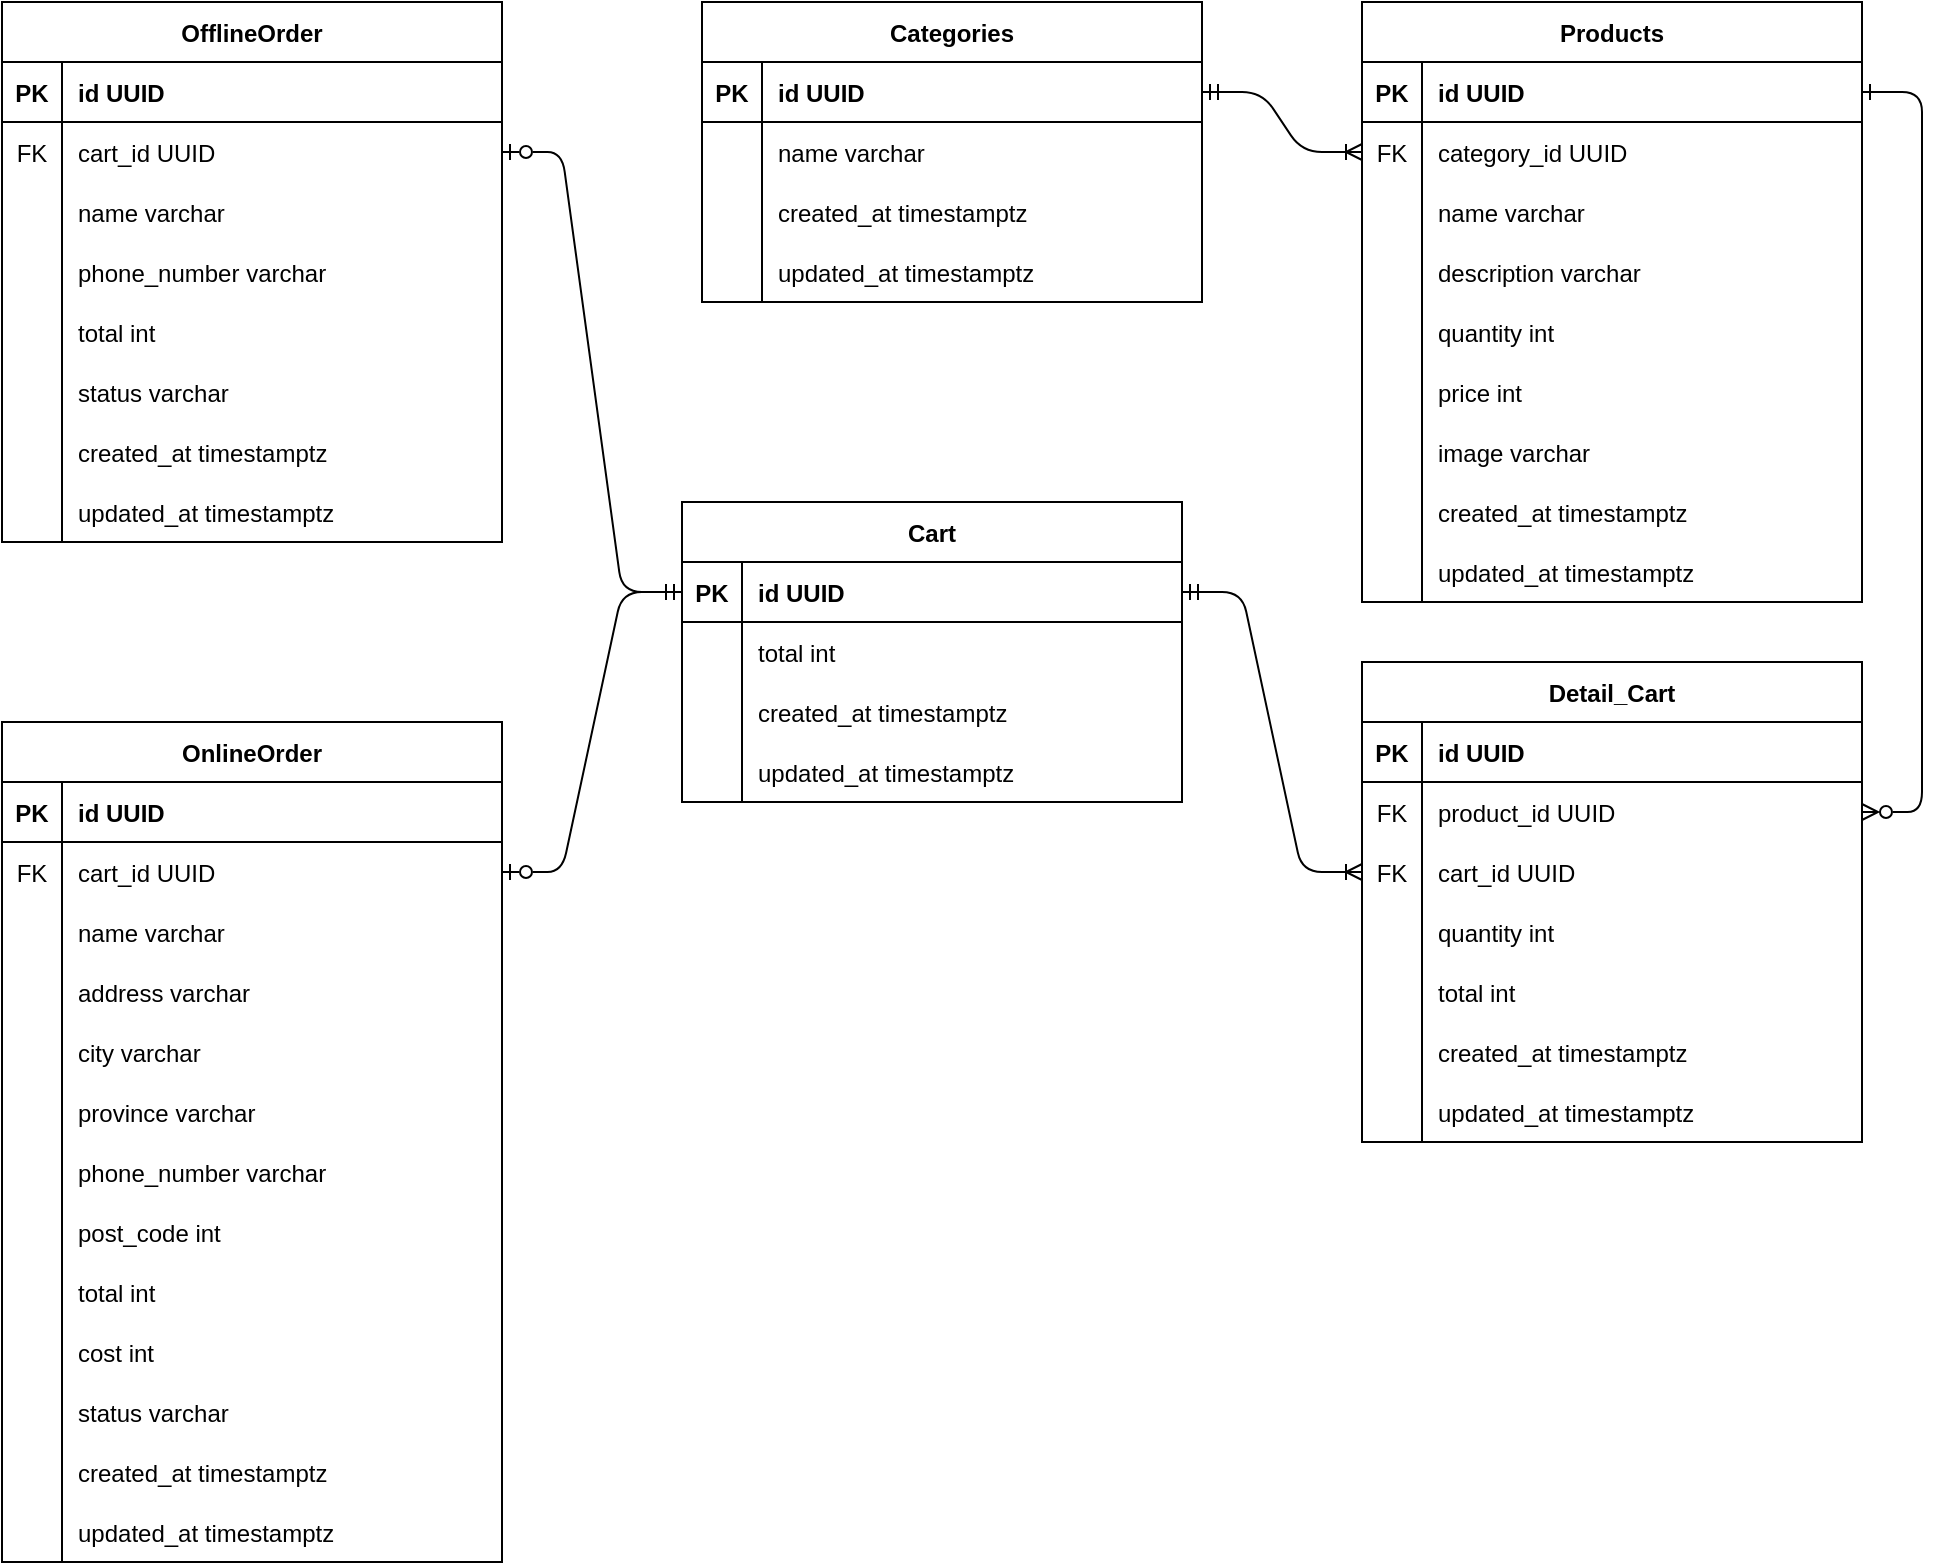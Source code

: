 <mxfile version="22.1.4" type="google">
  <diagram id="R2lEEEUBdFMjLlhIrx00" name="Page-1">
    <mxGraphModel grid="1" page="1" gridSize="10" guides="1" tooltips="1" connect="1" arrows="1" fold="1" pageScale="1" pageWidth="850" pageHeight="1100" math="0" shadow="0" extFonts="Permanent Marker^https://fonts.googleapis.com/css?family=Permanent+Marker">
      <root>
        <mxCell id="0" />
        <mxCell id="1" parent="0" />
        <mxCell id="iRo2mfWGxBNNFH87bPVH-3" value="Products" style="shape=table;startSize=30;container=1;collapsible=1;childLayout=tableLayout;fixedRows=1;rowLines=0;fontStyle=1;align=center;resizeLast=1;" vertex="1" parent="1">
          <mxGeometry x="540" y="30" width="250" height="300" as="geometry" />
        </mxCell>
        <mxCell id="iRo2mfWGxBNNFH87bPVH-4" value="" style="shape=partialRectangle;collapsible=0;dropTarget=0;pointerEvents=0;fillColor=none;points=[[0,0.5],[1,0.5]];portConstraint=eastwest;top=0;left=0;right=0;bottom=1;" vertex="1" parent="iRo2mfWGxBNNFH87bPVH-3">
          <mxGeometry y="30" width="250" height="30" as="geometry" />
        </mxCell>
        <mxCell id="iRo2mfWGxBNNFH87bPVH-5" value="PK" style="shape=partialRectangle;overflow=hidden;connectable=0;fillColor=none;top=0;left=0;bottom=0;right=0;fontStyle=1;" vertex="1" parent="iRo2mfWGxBNNFH87bPVH-4">
          <mxGeometry width="30" height="30" as="geometry">
            <mxRectangle width="30" height="30" as="alternateBounds" />
          </mxGeometry>
        </mxCell>
        <mxCell id="iRo2mfWGxBNNFH87bPVH-6" value="id UUID" style="shape=partialRectangle;overflow=hidden;connectable=0;fillColor=none;top=0;left=0;bottom=0;right=0;align=left;spacingLeft=6;fontStyle=1;" vertex="1" parent="iRo2mfWGxBNNFH87bPVH-4">
          <mxGeometry x="30" width="220" height="30" as="geometry">
            <mxRectangle width="220" height="30" as="alternateBounds" />
          </mxGeometry>
        </mxCell>
        <mxCell id="iRo2mfWGxBNNFH87bPVH-7" value="" style="shape=partialRectangle;collapsible=0;dropTarget=0;pointerEvents=0;fillColor=none;points=[[0,0.5],[1,0.5]];portConstraint=eastwest;top=0;left=0;right=0;bottom=0;" vertex="1" parent="iRo2mfWGxBNNFH87bPVH-3">
          <mxGeometry y="60" width="250" height="30" as="geometry" />
        </mxCell>
        <mxCell id="iRo2mfWGxBNNFH87bPVH-8" value="FK" style="shape=partialRectangle;overflow=hidden;connectable=0;fillColor=none;top=0;left=0;bottom=0;right=0;" vertex="1" parent="iRo2mfWGxBNNFH87bPVH-7">
          <mxGeometry width="30" height="30" as="geometry">
            <mxRectangle width="30" height="30" as="alternateBounds" />
          </mxGeometry>
        </mxCell>
        <mxCell id="iRo2mfWGxBNNFH87bPVH-9" value="category_id UUID" style="shape=partialRectangle;overflow=hidden;connectable=0;fillColor=none;top=0;left=0;bottom=0;right=0;align=left;spacingLeft=6;" vertex="1" parent="iRo2mfWGxBNNFH87bPVH-7">
          <mxGeometry x="30" width="220" height="30" as="geometry">
            <mxRectangle width="220" height="30" as="alternateBounds" />
          </mxGeometry>
        </mxCell>
        <mxCell id="iRo2mfWGxBNNFH87bPVH-33" style="shape=partialRectangle;collapsible=0;dropTarget=0;pointerEvents=0;fillColor=none;points=[[0,0.5],[1,0.5]];portConstraint=eastwest;top=0;left=0;right=0;bottom=0;" vertex="1" parent="iRo2mfWGxBNNFH87bPVH-3">
          <mxGeometry y="90" width="250" height="30" as="geometry" />
        </mxCell>
        <mxCell id="iRo2mfWGxBNNFH87bPVH-34" style="shape=partialRectangle;overflow=hidden;connectable=0;fillColor=none;top=0;left=0;bottom=0;right=0;" vertex="1" parent="iRo2mfWGxBNNFH87bPVH-33">
          <mxGeometry width="30" height="30" as="geometry">
            <mxRectangle width="30" height="30" as="alternateBounds" />
          </mxGeometry>
        </mxCell>
        <mxCell id="iRo2mfWGxBNNFH87bPVH-35" value="name varchar" style="shape=partialRectangle;overflow=hidden;connectable=0;fillColor=none;top=0;left=0;bottom=0;right=0;align=left;spacingLeft=6;" vertex="1" parent="iRo2mfWGxBNNFH87bPVH-33">
          <mxGeometry x="30" width="220" height="30" as="geometry">
            <mxRectangle width="220" height="30" as="alternateBounds" />
          </mxGeometry>
        </mxCell>
        <mxCell id="bsgUxzyAEwsWqiMX9zzb-4" style="shape=partialRectangle;collapsible=0;dropTarget=0;pointerEvents=0;fillColor=none;points=[[0,0.5],[1,0.5]];portConstraint=eastwest;top=0;left=0;right=0;bottom=0;" vertex="1" parent="iRo2mfWGxBNNFH87bPVH-3">
          <mxGeometry y="120" width="250" height="30" as="geometry" />
        </mxCell>
        <mxCell id="bsgUxzyAEwsWqiMX9zzb-5" style="shape=partialRectangle;overflow=hidden;connectable=0;fillColor=none;top=0;left=0;bottom=0;right=0;" vertex="1" parent="bsgUxzyAEwsWqiMX9zzb-4">
          <mxGeometry width="30" height="30" as="geometry">
            <mxRectangle width="30" height="30" as="alternateBounds" />
          </mxGeometry>
        </mxCell>
        <mxCell id="bsgUxzyAEwsWqiMX9zzb-6" value="description varchar" style="shape=partialRectangle;overflow=hidden;connectable=0;fillColor=none;top=0;left=0;bottom=0;right=0;align=left;spacingLeft=6;" vertex="1" parent="bsgUxzyAEwsWqiMX9zzb-4">
          <mxGeometry x="30" width="220" height="30" as="geometry">
            <mxRectangle width="220" height="30" as="alternateBounds" />
          </mxGeometry>
        </mxCell>
        <mxCell id="iRo2mfWGxBNNFH87bPVH-42" style="shape=partialRectangle;collapsible=0;dropTarget=0;pointerEvents=0;fillColor=none;points=[[0,0.5],[1,0.5]];portConstraint=eastwest;top=0;left=0;right=0;bottom=0;" vertex="1" parent="iRo2mfWGxBNNFH87bPVH-3">
          <mxGeometry y="150" width="250" height="30" as="geometry" />
        </mxCell>
        <mxCell id="iRo2mfWGxBNNFH87bPVH-43" style="shape=partialRectangle;overflow=hidden;connectable=0;fillColor=none;top=0;left=0;bottom=0;right=0;" vertex="1" parent="iRo2mfWGxBNNFH87bPVH-42">
          <mxGeometry width="30" height="30" as="geometry">
            <mxRectangle width="30" height="30" as="alternateBounds" />
          </mxGeometry>
        </mxCell>
        <mxCell id="iRo2mfWGxBNNFH87bPVH-44" value="quantity int" style="shape=partialRectangle;overflow=hidden;connectable=0;fillColor=none;top=0;left=0;bottom=0;right=0;align=left;spacingLeft=6;" vertex="1" parent="iRo2mfWGxBNNFH87bPVH-42">
          <mxGeometry x="30" width="220" height="30" as="geometry">
            <mxRectangle width="220" height="30" as="alternateBounds" />
          </mxGeometry>
        </mxCell>
        <mxCell id="bsgUxzyAEwsWqiMX9zzb-1" style="shape=partialRectangle;collapsible=0;dropTarget=0;pointerEvents=0;fillColor=none;points=[[0,0.5],[1,0.5]];portConstraint=eastwest;top=0;left=0;right=0;bottom=0;" vertex="1" parent="iRo2mfWGxBNNFH87bPVH-3">
          <mxGeometry y="180" width="250" height="30" as="geometry" />
        </mxCell>
        <mxCell id="bsgUxzyAEwsWqiMX9zzb-2" style="shape=partialRectangle;overflow=hidden;connectable=0;fillColor=none;top=0;left=0;bottom=0;right=0;" vertex="1" parent="bsgUxzyAEwsWqiMX9zzb-1">
          <mxGeometry width="30" height="30" as="geometry">
            <mxRectangle width="30" height="30" as="alternateBounds" />
          </mxGeometry>
        </mxCell>
        <mxCell id="bsgUxzyAEwsWqiMX9zzb-3" value="price int" style="shape=partialRectangle;overflow=hidden;connectable=0;fillColor=none;top=0;left=0;bottom=0;right=0;align=left;spacingLeft=6;" vertex="1" parent="bsgUxzyAEwsWqiMX9zzb-1">
          <mxGeometry x="30" width="220" height="30" as="geometry">
            <mxRectangle width="220" height="30" as="alternateBounds" />
          </mxGeometry>
        </mxCell>
        <mxCell id="iRo2mfWGxBNNFH87bPVH-39" style="shape=partialRectangle;collapsible=0;dropTarget=0;pointerEvents=0;fillColor=none;points=[[0,0.5],[1,0.5]];portConstraint=eastwest;top=0;left=0;right=0;bottom=0;" vertex="1" parent="iRo2mfWGxBNNFH87bPVH-3">
          <mxGeometry y="210" width="250" height="30" as="geometry" />
        </mxCell>
        <mxCell id="iRo2mfWGxBNNFH87bPVH-40" style="shape=partialRectangle;overflow=hidden;connectable=0;fillColor=none;top=0;left=0;bottom=0;right=0;" vertex="1" parent="iRo2mfWGxBNNFH87bPVH-39">
          <mxGeometry width="30" height="30" as="geometry">
            <mxRectangle width="30" height="30" as="alternateBounds" />
          </mxGeometry>
        </mxCell>
        <mxCell id="iRo2mfWGxBNNFH87bPVH-41" value="image varchar" style="shape=partialRectangle;overflow=hidden;connectable=0;fillColor=none;top=0;left=0;bottom=0;right=0;align=left;spacingLeft=6;" vertex="1" parent="iRo2mfWGxBNNFH87bPVH-39">
          <mxGeometry x="30" width="220" height="30" as="geometry">
            <mxRectangle width="220" height="30" as="alternateBounds" />
          </mxGeometry>
        </mxCell>
        <mxCell id="iRo2mfWGxBNNFH87bPVH-10" value="" style="shape=partialRectangle;collapsible=0;dropTarget=0;pointerEvents=0;fillColor=none;points=[[0,0.5],[1,0.5]];portConstraint=eastwest;top=0;left=0;right=0;bottom=0;" vertex="1" parent="iRo2mfWGxBNNFH87bPVH-3">
          <mxGeometry y="240" width="250" height="30" as="geometry" />
        </mxCell>
        <mxCell id="iRo2mfWGxBNNFH87bPVH-11" value="" style="shape=partialRectangle;overflow=hidden;connectable=0;fillColor=none;top=0;left=0;bottom=0;right=0;" vertex="1" parent="iRo2mfWGxBNNFH87bPVH-10">
          <mxGeometry width="30" height="30" as="geometry">
            <mxRectangle width="30" height="30" as="alternateBounds" />
          </mxGeometry>
        </mxCell>
        <mxCell id="iRo2mfWGxBNNFH87bPVH-12" value="created_at timestamptz" style="shape=partialRectangle;overflow=hidden;connectable=0;fillColor=none;top=0;left=0;bottom=0;right=0;align=left;spacingLeft=6;" vertex="1" parent="iRo2mfWGxBNNFH87bPVH-10">
          <mxGeometry x="30" width="220" height="30" as="geometry">
            <mxRectangle width="220" height="30" as="alternateBounds" />
          </mxGeometry>
        </mxCell>
        <mxCell id="bsgUxzyAEwsWqiMX9zzb-7" style="shape=partialRectangle;collapsible=0;dropTarget=0;pointerEvents=0;fillColor=none;points=[[0,0.5],[1,0.5]];portConstraint=eastwest;top=0;left=0;right=0;bottom=0;" vertex="1" parent="iRo2mfWGxBNNFH87bPVH-3">
          <mxGeometry y="270" width="250" height="30" as="geometry" />
        </mxCell>
        <mxCell id="bsgUxzyAEwsWqiMX9zzb-8" style="shape=partialRectangle;overflow=hidden;connectable=0;fillColor=none;top=0;left=0;bottom=0;right=0;" vertex="1" parent="bsgUxzyAEwsWqiMX9zzb-7">
          <mxGeometry width="30" height="30" as="geometry">
            <mxRectangle width="30" height="30" as="alternateBounds" />
          </mxGeometry>
        </mxCell>
        <mxCell id="bsgUxzyAEwsWqiMX9zzb-9" value="updated_at timestamptz" style="shape=partialRectangle;overflow=hidden;connectable=0;fillColor=none;top=0;left=0;bottom=0;right=0;align=left;spacingLeft=6;" vertex="1" parent="bsgUxzyAEwsWqiMX9zzb-7">
          <mxGeometry x="30" width="220" height="30" as="geometry">
            <mxRectangle width="220" height="30" as="alternateBounds" />
          </mxGeometry>
        </mxCell>
        <mxCell id="iRo2mfWGxBNNFH87bPVH-23" value="Categories" style="shape=table;startSize=30;container=1;collapsible=1;childLayout=tableLayout;fixedRows=1;rowLines=0;fontStyle=1;align=center;resizeLast=1;" vertex="1" parent="1">
          <mxGeometry x="210" y="30" width="250" height="150" as="geometry" />
        </mxCell>
        <mxCell id="iRo2mfWGxBNNFH87bPVH-24" value="" style="shape=partialRectangle;collapsible=0;dropTarget=0;pointerEvents=0;fillColor=none;points=[[0,0.5],[1,0.5]];portConstraint=eastwest;top=0;left=0;right=0;bottom=1;" vertex="1" parent="iRo2mfWGxBNNFH87bPVH-23">
          <mxGeometry y="30" width="250" height="30" as="geometry" />
        </mxCell>
        <mxCell id="iRo2mfWGxBNNFH87bPVH-25" value="PK" style="shape=partialRectangle;overflow=hidden;connectable=0;fillColor=none;top=0;left=0;bottom=0;right=0;fontStyle=1;" vertex="1" parent="iRo2mfWGxBNNFH87bPVH-24">
          <mxGeometry width="30" height="30" as="geometry">
            <mxRectangle width="30" height="30" as="alternateBounds" />
          </mxGeometry>
        </mxCell>
        <mxCell id="iRo2mfWGxBNNFH87bPVH-26" value="id UUID" style="shape=partialRectangle;overflow=hidden;connectable=0;fillColor=none;top=0;left=0;bottom=0;right=0;align=left;spacingLeft=6;fontStyle=1;" vertex="1" parent="iRo2mfWGxBNNFH87bPVH-24">
          <mxGeometry x="30" width="220" height="30" as="geometry">
            <mxRectangle width="220" height="30" as="alternateBounds" />
          </mxGeometry>
        </mxCell>
        <mxCell id="iRo2mfWGxBNNFH87bPVH-27" value="" style="shape=partialRectangle;collapsible=0;dropTarget=0;pointerEvents=0;fillColor=none;points=[[0,0.5],[1,0.5]];portConstraint=eastwest;top=0;left=0;right=0;bottom=0;" vertex="1" parent="iRo2mfWGxBNNFH87bPVH-23">
          <mxGeometry y="60" width="250" height="30" as="geometry" />
        </mxCell>
        <mxCell id="iRo2mfWGxBNNFH87bPVH-28" value="" style="shape=partialRectangle;overflow=hidden;connectable=0;fillColor=none;top=0;left=0;bottom=0;right=0;" vertex="1" parent="iRo2mfWGxBNNFH87bPVH-27">
          <mxGeometry width="30" height="30" as="geometry">
            <mxRectangle width="30" height="30" as="alternateBounds" />
          </mxGeometry>
        </mxCell>
        <mxCell id="iRo2mfWGxBNNFH87bPVH-29" value="name varchar" style="shape=partialRectangle;overflow=hidden;connectable=0;fillColor=none;top=0;left=0;bottom=0;right=0;align=left;spacingLeft=6;" vertex="1" parent="iRo2mfWGxBNNFH87bPVH-27">
          <mxGeometry x="30" width="220" height="30" as="geometry">
            <mxRectangle width="220" height="30" as="alternateBounds" />
          </mxGeometry>
        </mxCell>
        <mxCell id="bsgUxzyAEwsWqiMX9zzb-14" style="shape=partialRectangle;collapsible=0;dropTarget=0;pointerEvents=0;fillColor=none;points=[[0,0.5],[1,0.5]];portConstraint=eastwest;top=0;left=0;right=0;bottom=0;" vertex="1" parent="iRo2mfWGxBNNFH87bPVH-23">
          <mxGeometry y="90" width="250" height="30" as="geometry" />
        </mxCell>
        <mxCell id="bsgUxzyAEwsWqiMX9zzb-15" style="shape=partialRectangle;overflow=hidden;connectable=0;fillColor=none;top=0;left=0;bottom=0;right=0;" vertex="1" parent="bsgUxzyAEwsWqiMX9zzb-14">
          <mxGeometry width="30" height="30" as="geometry">
            <mxRectangle width="30" height="30" as="alternateBounds" />
          </mxGeometry>
        </mxCell>
        <mxCell id="bsgUxzyAEwsWqiMX9zzb-16" style="shape=partialRectangle;overflow=hidden;connectable=0;fillColor=none;top=0;left=0;bottom=0;right=0;align=left;spacingLeft=6;" vertex="1" parent="bsgUxzyAEwsWqiMX9zzb-14">
          <mxGeometry x="30" width="220" height="30" as="geometry">
            <mxRectangle width="220" height="30" as="alternateBounds" />
          </mxGeometry>
        </mxCell>
        <mxCell id="bsgUxzyAEwsWqiMX9zzb-11" style="shape=partialRectangle;collapsible=0;dropTarget=0;pointerEvents=0;fillColor=none;points=[[0,0.5],[1,0.5]];portConstraint=eastwest;top=0;left=0;right=0;bottom=0;" vertex="1" parent="iRo2mfWGxBNNFH87bPVH-23">
          <mxGeometry y="120" width="250" height="30" as="geometry" />
        </mxCell>
        <mxCell id="bsgUxzyAEwsWqiMX9zzb-12" style="shape=partialRectangle;overflow=hidden;connectable=0;fillColor=none;top=0;left=0;bottom=0;right=0;" vertex="1" parent="bsgUxzyAEwsWqiMX9zzb-11">
          <mxGeometry width="30" height="30" as="geometry">
            <mxRectangle width="30" height="30" as="alternateBounds" />
          </mxGeometry>
        </mxCell>
        <mxCell id="bsgUxzyAEwsWqiMX9zzb-13" value="updated_at timestamptz" style="shape=partialRectangle;overflow=hidden;connectable=0;fillColor=none;top=0;left=0;bottom=0;right=0;align=left;spacingLeft=6;" vertex="1" parent="bsgUxzyAEwsWqiMX9zzb-11">
          <mxGeometry x="30" width="220" height="30" as="geometry">
            <mxRectangle width="220" height="30" as="alternateBounds" />
          </mxGeometry>
        </mxCell>
        <mxCell id="bsgUxzyAEwsWqiMX9zzb-10" value="" style="edgeStyle=entityRelationEdgeStyle;endArrow=ERoneToMany;startArrow=ERmandOne;endFill=0;startFill=0;exitX=1;exitY=0.5;exitDx=0;exitDy=0;entryX=0;entryY=0.5;entryDx=0;entryDy=0;" edge="1" parent="1" source="iRo2mfWGxBNNFH87bPVH-24" target="iRo2mfWGxBNNFH87bPVH-7">
          <mxGeometry width="100" height="100" relative="1" as="geometry">
            <mxPoint x="460" y="-20" as="sourcePoint" />
            <mxPoint x="540" y="10" as="targetPoint" />
          </mxGeometry>
        </mxCell>
        <mxCell id="bsgUxzyAEwsWqiMX9zzb-17" value="created_at timestamptz" style="shape=partialRectangle;overflow=hidden;connectable=0;fillColor=none;top=0;left=0;bottom=0;right=0;align=left;spacingLeft=6;" vertex="1" parent="1">
          <mxGeometry x="240" y="120" width="220" height="30" as="geometry">
            <mxRectangle width="220" height="30" as="alternateBounds" />
          </mxGeometry>
        </mxCell>
        <mxCell id="bsgUxzyAEwsWqiMX9zzb-18" value="Cart" style="shape=table;startSize=30;container=1;collapsible=1;childLayout=tableLayout;fixedRows=1;rowLines=0;fontStyle=1;align=center;resizeLast=1;" vertex="1" parent="1">
          <mxGeometry x="200" y="280" width="250" height="150" as="geometry" />
        </mxCell>
        <mxCell id="bsgUxzyAEwsWqiMX9zzb-19" value="" style="shape=partialRectangle;collapsible=0;dropTarget=0;pointerEvents=0;fillColor=none;points=[[0,0.5],[1,0.5]];portConstraint=eastwest;top=0;left=0;right=0;bottom=1;" vertex="1" parent="bsgUxzyAEwsWqiMX9zzb-18">
          <mxGeometry y="30" width="250" height="30" as="geometry" />
        </mxCell>
        <mxCell id="bsgUxzyAEwsWqiMX9zzb-20" value="PK" style="shape=partialRectangle;overflow=hidden;connectable=0;fillColor=none;top=0;left=0;bottom=0;right=0;fontStyle=1;" vertex="1" parent="bsgUxzyAEwsWqiMX9zzb-19">
          <mxGeometry width="30" height="30" as="geometry">
            <mxRectangle width="30" height="30" as="alternateBounds" />
          </mxGeometry>
        </mxCell>
        <mxCell id="bsgUxzyAEwsWqiMX9zzb-21" value="id UUID" style="shape=partialRectangle;overflow=hidden;connectable=0;fillColor=none;top=0;left=0;bottom=0;right=0;align=left;spacingLeft=6;fontStyle=1;" vertex="1" parent="bsgUxzyAEwsWqiMX9zzb-19">
          <mxGeometry x="30" width="220" height="30" as="geometry">
            <mxRectangle width="220" height="30" as="alternateBounds" />
          </mxGeometry>
        </mxCell>
        <mxCell id="bsgUxzyAEwsWqiMX9zzb-22" value="" style="shape=partialRectangle;collapsible=0;dropTarget=0;pointerEvents=0;fillColor=none;points=[[0,0.5],[1,0.5]];portConstraint=eastwest;top=0;left=0;right=0;bottom=0;" vertex="1" parent="bsgUxzyAEwsWqiMX9zzb-18">
          <mxGeometry y="60" width="250" height="30" as="geometry" />
        </mxCell>
        <mxCell id="bsgUxzyAEwsWqiMX9zzb-23" value="" style="shape=partialRectangle;overflow=hidden;connectable=0;fillColor=none;top=0;left=0;bottom=0;right=0;" vertex="1" parent="bsgUxzyAEwsWqiMX9zzb-22">
          <mxGeometry width="30" height="30" as="geometry">
            <mxRectangle width="30" height="30" as="alternateBounds" />
          </mxGeometry>
        </mxCell>
        <mxCell id="bsgUxzyAEwsWqiMX9zzb-24" value="total int" style="shape=partialRectangle;overflow=hidden;connectable=0;fillColor=none;top=0;left=0;bottom=0;right=0;align=left;spacingLeft=6;" vertex="1" parent="bsgUxzyAEwsWqiMX9zzb-22">
          <mxGeometry x="30" width="220" height="30" as="geometry">
            <mxRectangle width="220" height="30" as="alternateBounds" />
          </mxGeometry>
        </mxCell>
        <mxCell id="bsgUxzyAEwsWqiMX9zzb-25" style="shape=partialRectangle;collapsible=0;dropTarget=0;pointerEvents=0;fillColor=none;points=[[0,0.5],[1,0.5]];portConstraint=eastwest;top=0;left=0;right=0;bottom=0;" vertex="1" parent="bsgUxzyAEwsWqiMX9zzb-18">
          <mxGeometry y="90" width="250" height="30" as="geometry" />
        </mxCell>
        <mxCell id="bsgUxzyAEwsWqiMX9zzb-26" style="shape=partialRectangle;overflow=hidden;connectable=0;fillColor=none;top=0;left=0;bottom=0;right=0;" vertex="1" parent="bsgUxzyAEwsWqiMX9zzb-25">
          <mxGeometry width="30" height="30" as="geometry">
            <mxRectangle width="30" height="30" as="alternateBounds" />
          </mxGeometry>
        </mxCell>
        <mxCell id="bsgUxzyAEwsWqiMX9zzb-27" value="created_at timestamptz" style="shape=partialRectangle;overflow=hidden;connectable=0;fillColor=none;top=0;left=0;bottom=0;right=0;align=left;spacingLeft=6;" vertex="1" parent="bsgUxzyAEwsWqiMX9zzb-25">
          <mxGeometry x="30" width="220" height="30" as="geometry">
            <mxRectangle width="220" height="30" as="alternateBounds" />
          </mxGeometry>
        </mxCell>
        <mxCell id="bsgUxzyAEwsWqiMX9zzb-28" style="shape=partialRectangle;collapsible=0;dropTarget=0;pointerEvents=0;fillColor=none;points=[[0,0.5],[1,0.5]];portConstraint=eastwest;top=0;left=0;right=0;bottom=0;" vertex="1" parent="bsgUxzyAEwsWqiMX9zzb-18">
          <mxGeometry y="120" width="250" height="30" as="geometry" />
        </mxCell>
        <mxCell id="bsgUxzyAEwsWqiMX9zzb-29" style="shape=partialRectangle;overflow=hidden;connectable=0;fillColor=none;top=0;left=0;bottom=0;right=0;" vertex="1" parent="bsgUxzyAEwsWqiMX9zzb-28">
          <mxGeometry width="30" height="30" as="geometry">
            <mxRectangle width="30" height="30" as="alternateBounds" />
          </mxGeometry>
        </mxCell>
        <mxCell id="bsgUxzyAEwsWqiMX9zzb-30" value="updated_at timestamptz" style="shape=partialRectangle;overflow=hidden;connectable=0;fillColor=none;top=0;left=0;bottom=0;right=0;align=left;spacingLeft=6;" vertex="1" parent="bsgUxzyAEwsWqiMX9zzb-28">
          <mxGeometry x="30" width="220" height="30" as="geometry">
            <mxRectangle width="220" height="30" as="alternateBounds" />
          </mxGeometry>
        </mxCell>
        <mxCell id="bsgUxzyAEwsWqiMX9zzb-35" value="Detail_Cart" style="shape=table;startSize=30;container=1;collapsible=1;childLayout=tableLayout;fixedRows=1;rowLines=0;fontStyle=1;align=center;resizeLast=1;" vertex="1" parent="1">
          <mxGeometry x="540" y="360" width="250" height="240" as="geometry" />
        </mxCell>
        <mxCell id="bsgUxzyAEwsWqiMX9zzb-36" value="" style="shape=partialRectangle;collapsible=0;dropTarget=0;pointerEvents=0;fillColor=none;points=[[0,0.5],[1,0.5]];portConstraint=eastwest;top=0;left=0;right=0;bottom=1;" vertex="1" parent="bsgUxzyAEwsWqiMX9zzb-35">
          <mxGeometry y="30" width="250" height="30" as="geometry" />
        </mxCell>
        <mxCell id="bsgUxzyAEwsWqiMX9zzb-37" value="PK" style="shape=partialRectangle;overflow=hidden;connectable=0;fillColor=none;top=0;left=0;bottom=0;right=0;fontStyle=1;" vertex="1" parent="bsgUxzyAEwsWqiMX9zzb-36">
          <mxGeometry width="30" height="30" as="geometry">
            <mxRectangle width="30" height="30" as="alternateBounds" />
          </mxGeometry>
        </mxCell>
        <mxCell id="bsgUxzyAEwsWqiMX9zzb-38" value="id UUID" style="shape=partialRectangle;overflow=hidden;connectable=0;fillColor=none;top=0;left=0;bottom=0;right=0;align=left;spacingLeft=6;fontStyle=1;" vertex="1" parent="bsgUxzyAEwsWqiMX9zzb-36">
          <mxGeometry x="30" width="220" height="30" as="geometry">
            <mxRectangle width="220" height="30" as="alternateBounds" />
          </mxGeometry>
        </mxCell>
        <mxCell id="bsgUxzyAEwsWqiMX9zzb-39" style="shape=partialRectangle;collapsible=0;dropTarget=0;pointerEvents=0;fillColor=none;points=[[0,0.5],[1,0.5]];portConstraint=eastwest;top=0;left=0;right=0;bottom=0;" vertex="1" parent="bsgUxzyAEwsWqiMX9zzb-35">
          <mxGeometry y="60" width="250" height="30" as="geometry" />
        </mxCell>
        <mxCell id="bsgUxzyAEwsWqiMX9zzb-40" value="FK" style="shape=partialRectangle;overflow=hidden;connectable=0;fillColor=none;top=0;left=0;bottom=0;right=0;" vertex="1" parent="bsgUxzyAEwsWqiMX9zzb-39">
          <mxGeometry width="30" height="30" as="geometry">
            <mxRectangle width="30" height="30" as="alternateBounds" />
          </mxGeometry>
        </mxCell>
        <mxCell id="bsgUxzyAEwsWqiMX9zzb-41" value="product_id UUID" style="shape=partialRectangle;overflow=hidden;connectable=0;fillColor=none;top=0;left=0;bottom=0;right=0;align=left;spacingLeft=6;" vertex="1" parent="bsgUxzyAEwsWqiMX9zzb-39">
          <mxGeometry x="30" width="220" height="30" as="geometry">
            <mxRectangle width="220" height="30" as="alternateBounds" />
          </mxGeometry>
        </mxCell>
        <mxCell id="bsgUxzyAEwsWqiMX9zzb-54" style="shape=partialRectangle;collapsible=0;dropTarget=0;pointerEvents=0;fillColor=none;points=[[0,0.5],[1,0.5]];portConstraint=eastwest;top=0;left=0;right=0;bottom=0;" vertex="1" parent="bsgUxzyAEwsWqiMX9zzb-35">
          <mxGeometry y="90" width="250" height="30" as="geometry" />
        </mxCell>
        <mxCell id="bsgUxzyAEwsWqiMX9zzb-55" value="FK" style="shape=partialRectangle;overflow=hidden;connectable=0;fillColor=none;top=0;left=0;bottom=0;right=0;" vertex="1" parent="bsgUxzyAEwsWqiMX9zzb-54">
          <mxGeometry width="30" height="30" as="geometry">
            <mxRectangle width="30" height="30" as="alternateBounds" />
          </mxGeometry>
        </mxCell>
        <mxCell id="bsgUxzyAEwsWqiMX9zzb-56" value="cart_id UUID" style="shape=partialRectangle;overflow=hidden;connectable=0;fillColor=none;top=0;left=0;bottom=0;right=0;align=left;spacingLeft=6;" vertex="1" parent="bsgUxzyAEwsWqiMX9zzb-54">
          <mxGeometry x="30" width="220" height="30" as="geometry">
            <mxRectangle width="220" height="30" as="alternateBounds" />
          </mxGeometry>
        </mxCell>
        <mxCell id="bsgUxzyAEwsWqiMX9zzb-42" value="" style="shape=partialRectangle;collapsible=0;dropTarget=0;pointerEvents=0;fillColor=none;points=[[0,0.5],[1,0.5]];portConstraint=eastwest;top=0;left=0;right=0;bottom=0;" vertex="1" parent="bsgUxzyAEwsWqiMX9zzb-35">
          <mxGeometry y="120" width="250" height="30" as="geometry" />
        </mxCell>
        <mxCell id="bsgUxzyAEwsWqiMX9zzb-43" value="" style="shape=partialRectangle;overflow=hidden;connectable=0;fillColor=none;top=0;left=0;bottom=0;right=0;" vertex="1" parent="bsgUxzyAEwsWqiMX9zzb-42">
          <mxGeometry width="30" height="30" as="geometry">
            <mxRectangle width="30" height="30" as="alternateBounds" />
          </mxGeometry>
        </mxCell>
        <mxCell id="bsgUxzyAEwsWqiMX9zzb-44" value="quantity int" style="shape=partialRectangle;overflow=hidden;connectable=0;fillColor=none;top=0;left=0;bottom=0;right=0;align=left;spacingLeft=6;" vertex="1" parent="bsgUxzyAEwsWqiMX9zzb-42">
          <mxGeometry x="30" width="220" height="30" as="geometry">
            <mxRectangle width="220" height="30" as="alternateBounds" />
          </mxGeometry>
        </mxCell>
        <mxCell id="bsgUxzyAEwsWqiMX9zzb-51" style="shape=partialRectangle;collapsible=0;dropTarget=0;pointerEvents=0;fillColor=none;points=[[0,0.5],[1,0.5]];portConstraint=eastwest;top=0;left=0;right=0;bottom=0;" vertex="1" parent="bsgUxzyAEwsWqiMX9zzb-35">
          <mxGeometry y="150" width="250" height="30" as="geometry" />
        </mxCell>
        <mxCell id="bsgUxzyAEwsWqiMX9zzb-52" style="shape=partialRectangle;overflow=hidden;connectable=0;fillColor=none;top=0;left=0;bottom=0;right=0;" vertex="1" parent="bsgUxzyAEwsWqiMX9zzb-51">
          <mxGeometry width="30" height="30" as="geometry">
            <mxRectangle width="30" height="30" as="alternateBounds" />
          </mxGeometry>
        </mxCell>
        <mxCell id="bsgUxzyAEwsWqiMX9zzb-53" value="total int" style="shape=partialRectangle;overflow=hidden;connectable=0;fillColor=none;top=0;left=0;bottom=0;right=0;align=left;spacingLeft=6;" vertex="1" parent="bsgUxzyAEwsWqiMX9zzb-51">
          <mxGeometry x="30" width="220" height="30" as="geometry">
            <mxRectangle width="220" height="30" as="alternateBounds" />
          </mxGeometry>
        </mxCell>
        <mxCell id="bsgUxzyAEwsWqiMX9zzb-45" style="shape=partialRectangle;collapsible=0;dropTarget=0;pointerEvents=0;fillColor=none;points=[[0,0.5],[1,0.5]];portConstraint=eastwest;top=0;left=0;right=0;bottom=0;" vertex="1" parent="bsgUxzyAEwsWqiMX9zzb-35">
          <mxGeometry y="180" width="250" height="30" as="geometry" />
        </mxCell>
        <mxCell id="bsgUxzyAEwsWqiMX9zzb-46" style="shape=partialRectangle;overflow=hidden;connectable=0;fillColor=none;top=0;left=0;bottom=0;right=0;" vertex="1" parent="bsgUxzyAEwsWqiMX9zzb-45">
          <mxGeometry width="30" height="30" as="geometry">
            <mxRectangle width="30" height="30" as="alternateBounds" />
          </mxGeometry>
        </mxCell>
        <mxCell id="bsgUxzyAEwsWqiMX9zzb-47" value="created_at timestamptz" style="shape=partialRectangle;overflow=hidden;connectable=0;fillColor=none;top=0;left=0;bottom=0;right=0;align=left;spacingLeft=6;" vertex="1" parent="bsgUxzyAEwsWqiMX9zzb-45">
          <mxGeometry x="30" width="220" height="30" as="geometry">
            <mxRectangle width="220" height="30" as="alternateBounds" />
          </mxGeometry>
        </mxCell>
        <mxCell id="bsgUxzyAEwsWqiMX9zzb-48" style="shape=partialRectangle;collapsible=0;dropTarget=0;pointerEvents=0;fillColor=none;points=[[0,0.5],[1,0.5]];portConstraint=eastwest;top=0;left=0;right=0;bottom=0;" vertex="1" parent="bsgUxzyAEwsWqiMX9zzb-35">
          <mxGeometry y="210" width="250" height="30" as="geometry" />
        </mxCell>
        <mxCell id="bsgUxzyAEwsWqiMX9zzb-49" style="shape=partialRectangle;overflow=hidden;connectable=0;fillColor=none;top=0;left=0;bottom=0;right=0;" vertex="1" parent="bsgUxzyAEwsWqiMX9zzb-48">
          <mxGeometry width="30" height="30" as="geometry">
            <mxRectangle width="30" height="30" as="alternateBounds" />
          </mxGeometry>
        </mxCell>
        <mxCell id="bsgUxzyAEwsWqiMX9zzb-50" value="updated_at timestamptz" style="shape=partialRectangle;overflow=hidden;connectable=0;fillColor=none;top=0;left=0;bottom=0;right=0;align=left;spacingLeft=6;" vertex="1" parent="bsgUxzyAEwsWqiMX9zzb-48">
          <mxGeometry x="30" width="220" height="30" as="geometry">
            <mxRectangle width="220" height="30" as="alternateBounds" />
          </mxGeometry>
        </mxCell>
        <mxCell id="bsgUxzyAEwsWqiMX9zzb-57" value="" style="edgeStyle=entityRelationEdgeStyle;endArrow=ERzeroToMany;startArrow=ERone;endFill=0;startFill=0;exitX=1;exitY=0.5;exitDx=0;exitDy=0;entryX=1;entryY=0.5;entryDx=0;entryDy=0;" edge="1" parent="1" source="iRo2mfWGxBNNFH87bPVH-4" target="bsgUxzyAEwsWqiMX9zzb-39">
          <mxGeometry width="100" height="100" relative="1" as="geometry">
            <mxPoint x="840" y="140" as="sourcePoint" />
            <mxPoint x="920" y="170" as="targetPoint" />
          </mxGeometry>
        </mxCell>
        <mxCell id="bsgUxzyAEwsWqiMX9zzb-59" value="" style="edgeStyle=entityRelationEdgeStyle;endArrow=ERoneToMany;startArrow=ERmandOne;endFill=0;startFill=0;exitX=1;exitY=0.5;exitDx=0;exitDy=0;entryX=0;entryY=0.5;entryDx=0;entryDy=0;" edge="1" parent="1" source="bsgUxzyAEwsWqiMX9zzb-19" target="bsgUxzyAEwsWqiMX9zzb-54">
          <mxGeometry width="100" height="100" relative="1" as="geometry">
            <mxPoint x="490" y="300" as="sourcePoint" />
            <mxPoint x="490" y="660" as="targetPoint" />
          </mxGeometry>
        </mxCell>
        <mxCell id="bsgUxzyAEwsWqiMX9zzb-97" value="OfflineOrder" style="shape=table;startSize=30;container=1;collapsible=1;childLayout=tableLayout;fixedRows=1;rowLines=0;fontStyle=1;align=center;resizeLast=1;" vertex="1" parent="1">
          <mxGeometry x="-140" y="30" width="250" height="270" as="geometry" />
        </mxCell>
        <mxCell id="bsgUxzyAEwsWqiMX9zzb-98" value="" style="shape=partialRectangle;collapsible=0;dropTarget=0;pointerEvents=0;fillColor=none;points=[[0,0.5],[1,0.5]];portConstraint=eastwest;top=0;left=0;right=0;bottom=1;" vertex="1" parent="bsgUxzyAEwsWqiMX9zzb-97">
          <mxGeometry y="30" width="250" height="30" as="geometry" />
        </mxCell>
        <mxCell id="bsgUxzyAEwsWqiMX9zzb-99" value="PK" style="shape=partialRectangle;overflow=hidden;connectable=0;fillColor=none;top=0;left=0;bottom=0;right=0;fontStyle=1;" vertex="1" parent="bsgUxzyAEwsWqiMX9zzb-98">
          <mxGeometry width="30" height="30" as="geometry">
            <mxRectangle width="30" height="30" as="alternateBounds" />
          </mxGeometry>
        </mxCell>
        <mxCell id="bsgUxzyAEwsWqiMX9zzb-100" value="id UUID" style="shape=partialRectangle;overflow=hidden;connectable=0;fillColor=none;top=0;left=0;bottom=0;right=0;align=left;spacingLeft=6;fontStyle=1;" vertex="1" parent="bsgUxzyAEwsWqiMX9zzb-98">
          <mxGeometry x="30" width="220" height="30" as="geometry">
            <mxRectangle width="220" height="30" as="alternateBounds" />
          </mxGeometry>
        </mxCell>
        <mxCell id="bsgUxzyAEwsWqiMX9zzb-113" style="shape=partialRectangle;collapsible=0;dropTarget=0;pointerEvents=0;fillColor=none;points=[[0,0.5],[1,0.5]];portConstraint=eastwest;top=0;left=0;right=0;bottom=0;" vertex="1" parent="bsgUxzyAEwsWqiMX9zzb-97">
          <mxGeometry y="60" width="250" height="30" as="geometry" />
        </mxCell>
        <mxCell id="bsgUxzyAEwsWqiMX9zzb-114" value="FK" style="shape=partialRectangle;overflow=hidden;connectable=0;fillColor=none;top=0;left=0;bottom=0;right=0;" vertex="1" parent="bsgUxzyAEwsWqiMX9zzb-113">
          <mxGeometry width="30" height="30" as="geometry">
            <mxRectangle width="30" height="30" as="alternateBounds" />
          </mxGeometry>
        </mxCell>
        <mxCell id="bsgUxzyAEwsWqiMX9zzb-115" value="cart_id UUID" style="shape=partialRectangle;overflow=hidden;connectable=0;fillColor=none;top=0;left=0;bottom=0;right=0;align=left;spacingLeft=6;" vertex="1" parent="bsgUxzyAEwsWqiMX9zzb-113">
          <mxGeometry x="30" width="220" height="30" as="geometry">
            <mxRectangle width="220" height="30" as="alternateBounds" />
          </mxGeometry>
        </mxCell>
        <mxCell id="bsgUxzyAEwsWqiMX9zzb-116" style="shape=partialRectangle;collapsible=0;dropTarget=0;pointerEvents=0;fillColor=none;points=[[0,0.5],[1,0.5]];portConstraint=eastwest;top=0;left=0;right=0;bottom=0;" vertex="1" parent="bsgUxzyAEwsWqiMX9zzb-97">
          <mxGeometry y="90" width="250" height="30" as="geometry" />
        </mxCell>
        <mxCell id="bsgUxzyAEwsWqiMX9zzb-117" style="shape=partialRectangle;overflow=hidden;connectable=0;fillColor=none;top=0;left=0;bottom=0;right=0;" vertex="1" parent="bsgUxzyAEwsWqiMX9zzb-116">
          <mxGeometry width="30" height="30" as="geometry">
            <mxRectangle width="30" height="30" as="alternateBounds" />
          </mxGeometry>
        </mxCell>
        <mxCell id="bsgUxzyAEwsWqiMX9zzb-118" value="name varchar" style="shape=partialRectangle;overflow=hidden;connectable=0;fillColor=none;top=0;left=0;bottom=0;right=0;align=left;spacingLeft=6;" vertex="1" parent="bsgUxzyAEwsWqiMX9zzb-116">
          <mxGeometry x="30" width="220" height="30" as="geometry">
            <mxRectangle width="220" height="30" as="alternateBounds" />
          </mxGeometry>
        </mxCell>
        <mxCell id="bsgUxzyAEwsWqiMX9zzb-119" style="shape=partialRectangle;collapsible=0;dropTarget=0;pointerEvents=0;fillColor=none;points=[[0,0.5],[1,0.5]];portConstraint=eastwest;top=0;left=0;right=0;bottom=0;" vertex="1" parent="bsgUxzyAEwsWqiMX9zzb-97">
          <mxGeometry y="120" width="250" height="30" as="geometry" />
        </mxCell>
        <mxCell id="bsgUxzyAEwsWqiMX9zzb-120" style="shape=partialRectangle;overflow=hidden;connectable=0;fillColor=none;top=0;left=0;bottom=0;right=0;" vertex="1" parent="bsgUxzyAEwsWqiMX9zzb-119">
          <mxGeometry width="30" height="30" as="geometry">
            <mxRectangle width="30" height="30" as="alternateBounds" />
          </mxGeometry>
        </mxCell>
        <mxCell id="bsgUxzyAEwsWqiMX9zzb-121" value="phone_number varchar" style="shape=partialRectangle;overflow=hidden;connectable=0;fillColor=none;top=0;left=0;bottom=0;right=0;align=left;spacingLeft=6;" vertex="1" parent="bsgUxzyAEwsWqiMX9zzb-119">
          <mxGeometry x="30" width="220" height="30" as="geometry">
            <mxRectangle width="220" height="30" as="alternateBounds" />
          </mxGeometry>
        </mxCell>
        <mxCell id="bsgUxzyAEwsWqiMX9zzb-101" value="" style="shape=partialRectangle;collapsible=0;dropTarget=0;pointerEvents=0;fillColor=none;points=[[0,0.5],[1,0.5]];portConstraint=eastwest;top=0;left=0;right=0;bottom=0;" vertex="1" parent="bsgUxzyAEwsWqiMX9zzb-97">
          <mxGeometry y="150" width="250" height="30" as="geometry" />
        </mxCell>
        <mxCell id="bsgUxzyAEwsWqiMX9zzb-102" value="" style="shape=partialRectangle;overflow=hidden;connectable=0;fillColor=none;top=0;left=0;bottom=0;right=0;" vertex="1" parent="bsgUxzyAEwsWqiMX9zzb-101">
          <mxGeometry width="30" height="30" as="geometry">
            <mxRectangle width="30" height="30" as="alternateBounds" />
          </mxGeometry>
        </mxCell>
        <mxCell id="bsgUxzyAEwsWqiMX9zzb-103" value="total int" style="shape=partialRectangle;overflow=hidden;connectable=0;fillColor=none;top=0;left=0;bottom=0;right=0;align=left;spacingLeft=6;" vertex="1" parent="bsgUxzyAEwsWqiMX9zzb-101">
          <mxGeometry x="30" width="220" height="30" as="geometry">
            <mxRectangle width="220" height="30" as="alternateBounds" />
          </mxGeometry>
        </mxCell>
        <mxCell id="bsgUxzyAEwsWqiMX9zzb-147" style="shape=partialRectangle;collapsible=0;dropTarget=0;pointerEvents=0;fillColor=none;points=[[0,0.5],[1,0.5]];portConstraint=eastwest;top=0;left=0;right=0;bottom=0;" vertex="1" parent="bsgUxzyAEwsWqiMX9zzb-97">
          <mxGeometry y="180" width="250" height="30" as="geometry" />
        </mxCell>
        <mxCell id="bsgUxzyAEwsWqiMX9zzb-148" style="shape=partialRectangle;overflow=hidden;connectable=0;fillColor=none;top=0;left=0;bottom=0;right=0;" vertex="1" parent="bsgUxzyAEwsWqiMX9zzb-147">
          <mxGeometry width="30" height="30" as="geometry">
            <mxRectangle width="30" height="30" as="alternateBounds" />
          </mxGeometry>
        </mxCell>
        <mxCell id="bsgUxzyAEwsWqiMX9zzb-149" value="status varchar" style="shape=partialRectangle;overflow=hidden;connectable=0;fillColor=none;top=0;left=0;bottom=0;right=0;align=left;spacingLeft=6;" vertex="1" parent="bsgUxzyAEwsWqiMX9zzb-147">
          <mxGeometry x="30" width="220" height="30" as="geometry">
            <mxRectangle width="220" height="30" as="alternateBounds" />
          </mxGeometry>
        </mxCell>
        <mxCell id="bsgUxzyAEwsWqiMX9zzb-104" style="shape=partialRectangle;collapsible=0;dropTarget=0;pointerEvents=0;fillColor=none;points=[[0,0.5],[1,0.5]];portConstraint=eastwest;top=0;left=0;right=0;bottom=0;" vertex="1" parent="bsgUxzyAEwsWqiMX9zzb-97">
          <mxGeometry y="210" width="250" height="30" as="geometry" />
        </mxCell>
        <mxCell id="bsgUxzyAEwsWqiMX9zzb-105" style="shape=partialRectangle;overflow=hidden;connectable=0;fillColor=none;top=0;left=0;bottom=0;right=0;" vertex="1" parent="bsgUxzyAEwsWqiMX9zzb-104">
          <mxGeometry width="30" height="30" as="geometry">
            <mxRectangle width="30" height="30" as="alternateBounds" />
          </mxGeometry>
        </mxCell>
        <mxCell id="bsgUxzyAEwsWqiMX9zzb-106" value="created_at timestamptz" style="shape=partialRectangle;overflow=hidden;connectable=0;fillColor=none;top=0;left=0;bottom=0;right=0;align=left;spacingLeft=6;" vertex="1" parent="bsgUxzyAEwsWqiMX9zzb-104">
          <mxGeometry x="30" width="220" height="30" as="geometry">
            <mxRectangle width="220" height="30" as="alternateBounds" />
          </mxGeometry>
        </mxCell>
        <mxCell id="bsgUxzyAEwsWqiMX9zzb-107" style="shape=partialRectangle;collapsible=0;dropTarget=0;pointerEvents=0;fillColor=none;points=[[0,0.5],[1,0.5]];portConstraint=eastwest;top=0;left=0;right=0;bottom=0;" vertex="1" parent="bsgUxzyAEwsWqiMX9zzb-97">
          <mxGeometry y="240" width="250" height="30" as="geometry" />
        </mxCell>
        <mxCell id="bsgUxzyAEwsWqiMX9zzb-108" style="shape=partialRectangle;overflow=hidden;connectable=0;fillColor=none;top=0;left=0;bottom=0;right=0;" vertex="1" parent="bsgUxzyAEwsWqiMX9zzb-107">
          <mxGeometry width="30" height="30" as="geometry">
            <mxRectangle width="30" height="30" as="alternateBounds" />
          </mxGeometry>
        </mxCell>
        <mxCell id="bsgUxzyAEwsWqiMX9zzb-109" value="updated_at timestamptz" style="shape=partialRectangle;overflow=hidden;connectable=0;fillColor=none;top=0;left=0;bottom=0;right=0;align=left;spacingLeft=6;" vertex="1" parent="bsgUxzyAEwsWqiMX9zzb-107">
          <mxGeometry x="30" width="220" height="30" as="geometry">
            <mxRectangle width="220" height="30" as="alternateBounds" />
          </mxGeometry>
        </mxCell>
        <mxCell id="bsgUxzyAEwsWqiMX9zzb-123" value="OnlineOrder" style="shape=table;startSize=30;container=1;collapsible=1;childLayout=tableLayout;fixedRows=1;rowLines=0;fontStyle=1;align=center;resizeLast=1;" vertex="1" parent="1">
          <mxGeometry x="-140" y="390" width="250" height="420" as="geometry" />
        </mxCell>
        <mxCell id="bsgUxzyAEwsWqiMX9zzb-124" value="" style="shape=partialRectangle;collapsible=0;dropTarget=0;pointerEvents=0;fillColor=none;points=[[0,0.5],[1,0.5]];portConstraint=eastwest;top=0;left=0;right=0;bottom=1;" vertex="1" parent="bsgUxzyAEwsWqiMX9zzb-123">
          <mxGeometry y="30" width="250" height="30" as="geometry" />
        </mxCell>
        <mxCell id="bsgUxzyAEwsWqiMX9zzb-125" value="PK" style="shape=partialRectangle;overflow=hidden;connectable=0;fillColor=none;top=0;left=0;bottom=0;right=0;fontStyle=1;" vertex="1" parent="bsgUxzyAEwsWqiMX9zzb-124">
          <mxGeometry width="30" height="30" as="geometry">
            <mxRectangle width="30" height="30" as="alternateBounds" />
          </mxGeometry>
        </mxCell>
        <mxCell id="bsgUxzyAEwsWqiMX9zzb-126" value="id UUID" style="shape=partialRectangle;overflow=hidden;connectable=0;fillColor=none;top=0;left=0;bottom=0;right=0;align=left;spacingLeft=6;fontStyle=1;" vertex="1" parent="bsgUxzyAEwsWqiMX9zzb-124">
          <mxGeometry x="30" width="220" height="30" as="geometry">
            <mxRectangle width="220" height="30" as="alternateBounds" />
          </mxGeometry>
        </mxCell>
        <mxCell id="bsgUxzyAEwsWqiMX9zzb-127" style="shape=partialRectangle;collapsible=0;dropTarget=0;pointerEvents=0;fillColor=none;points=[[0,0.5],[1,0.5]];portConstraint=eastwest;top=0;left=0;right=0;bottom=0;" vertex="1" parent="bsgUxzyAEwsWqiMX9zzb-123">
          <mxGeometry y="60" width="250" height="30" as="geometry" />
        </mxCell>
        <mxCell id="bsgUxzyAEwsWqiMX9zzb-128" value="FK" style="shape=partialRectangle;overflow=hidden;connectable=0;fillColor=none;top=0;left=0;bottom=0;right=0;" vertex="1" parent="bsgUxzyAEwsWqiMX9zzb-127">
          <mxGeometry width="30" height="30" as="geometry">
            <mxRectangle width="30" height="30" as="alternateBounds" />
          </mxGeometry>
        </mxCell>
        <mxCell id="bsgUxzyAEwsWqiMX9zzb-129" value="cart_id UUID" style="shape=partialRectangle;overflow=hidden;connectable=0;fillColor=none;top=0;left=0;bottom=0;right=0;align=left;spacingLeft=6;" vertex="1" parent="bsgUxzyAEwsWqiMX9zzb-127">
          <mxGeometry x="30" width="220" height="30" as="geometry">
            <mxRectangle width="220" height="30" as="alternateBounds" />
          </mxGeometry>
        </mxCell>
        <mxCell id="bsgUxzyAEwsWqiMX9zzb-130" style="shape=partialRectangle;collapsible=0;dropTarget=0;pointerEvents=0;fillColor=none;points=[[0,0.5],[1,0.5]];portConstraint=eastwest;top=0;left=0;right=0;bottom=0;" vertex="1" parent="bsgUxzyAEwsWqiMX9zzb-123">
          <mxGeometry y="90" width="250" height="30" as="geometry" />
        </mxCell>
        <mxCell id="bsgUxzyAEwsWqiMX9zzb-131" style="shape=partialRectangle;overflow=hidden;connectable=0;fillColor=none;top=0;left=0;bottom=0;right=0;" vertex="1" parent="bsgUxzyAEwsWqiMX9zzb-130">
          <mxGeometry width="30" height="30" as="geometry">
            <mxRectangle width="30" height="30" as="alternateBounds" />
          </mxGeometry>
        </mxCell>
        <mxCell id="bsgUxzyAEwsWqiMX9zzb-132" value="name varchar" style="shape=partialRectangle;overflow=hidden;connectable=0;fillColor=none;top=0;left=0;bottom=0;right=0;align=left;spacingLeft=6;" vertex="1" parent="bsgUxzyAEwsWqiMX9zzb-130">
          <mxGeometry x="30" width="220" height="30" as="geometry">
            <mxRectangle width="220" height="30" as="alternateBounds" />
          </mxGeometry>
        </mxCell>
        <mxCell id="bsgUxzyAEwsWqiMX9zzb-76" style="shape=partialRectangle;collapsible=0;dropTarget=0;pointerEvents=0;fillColor=none;points=[[0,0.5],[1,0.5]];portConstraint=eastwest;top=0;left=0;right=0;bottom=0;" vertex="1" parent="bsgUxzyAEwsWqiMX9zzb-123">
          <mxGeometry y="120" width="250" height="30" as="geometry" />
        </mxCell>
        <mxCell id="bsgUxzyAEwsWqiMX9zzb-77" style="shape=partialRectangle;overflow=hidden;connectable=0;fillColor=none;top=0;left=0;bottom=0;right=0;" vertex="1" parent="bsgUxzyAEwsWqiMX9zzb-76">
          <mxGeometry width="30" height="30" as="geometry">
            <mxRectangle width="30" height="30" as="alternateBounds" />
          </mxGeometry>
        </mxCell>
        <mxCell id="bsgUxzyAEwsWqiMX9zzb-78" value="address varchar" style="shape=partialRectangle;overflow=hidden;connectable=0;fillColor=none;top=0;left=0;bottom=0;right=0;align=left;spacingLeft=6;" vertex="1" parent="bsgUxzyAEwsWqiMX9zzb-76">
          <mxGeometry x="30" width="220" height="30" as="geometry">
            <mxRectangle width="220" height="30" as="alternateBounds" />
          </mxGeometry>
        </mxCell>
        <mxCell id="bsgUxzyAEwsWqiMX9zzb-79" style="shape=partialRectangle;collapsible=0;dropTarget=0;pointerEvents=0;fillColor=none;points=[[0,0.5],[1,0.5]];portConstraint=eastwest;top=0;left=0;right=0;bottom=0;" vertex="1" parent="bsgUxzyAEwsWqiMX9zzb-123">
          <mxGeometry y="150" width="250" height="30" as="geometry" />
        </mxCell>
        <mxCell id="bsgUxzyAEwsWqiMX9zzb-80" style="shape=partialRectangle;overflow=hidden;connectable=0;fillColor=none;top=0;left=0;bottom=0;right=0;" vertex="1" parent="bsgUxzyAEwsWqiMX9zzb-79">
          <mxGeometry width="30" height="30" as="geometry">
            <mxRectangle width="30" height="30" as="alternateBounds" />
          </mxGeometry>
        </mxCell>
        <mxCell id="bsgUxzyAEwsWqiMX9zzb-81" value="city varchar" style="shape=partialRectangle;overflow=hidden;connectable=0;fillColor=none;top=0;left=0;bottom=0;right=0;align=left;spacingLeft=6;" vertex="1" parent="bsgUxzyAEwsWqiMX9zzb-79">
          <mxGeometry x="30" width="220" height="30" as="geometry">
            <mxRectangle width="220" height="30" as="alternateBounds" />
          </mxGeometry>
        </mxCell>
        <mxCell id="bsgUxzyAEwsWqiMX9zzb-85" style="shape=partialRectangle;collapsible=0;dropTarget=0;pointerEvents=0;fillColor=none;points=[[0,0.5],[1,0.5]];portConstraint=eastwest;top=0;left=0;right=0;bottom=0;" vertex="1" parent="bsgUxzyAEwsWqiMX9zzb-123">
          <mxGeometry y="180" width="250" height="30" as="geometry" />
        </mxCell>
        <mxCell id="bsgUxzyAEwsWqiMX9zzb-86" style="shape=partialRectangle;overflow=hidden;connectable=0;fillColor=none;top=0;left=0;bottom=0;right=0;" vertex="1" parent="bsgUxzyAEwsWqiMX9zzb-85">
          <mxGeometry width="30" height="30" as="geometry">
            <mxRectangle width="30" height="30" as="alternateBounds" />
          </mxGeometry>
        </mxCell>
        <mxCell id="bsgUxzyAEwsWqiMX9zzb-87" value="province varchar" style="shape=partialRectangle;overflow=hidden;connectable=0;fillColor=none;top=0;left=0;bottom=0;right=0;align=left;spacingLeft=6;" vertex="1" parent="bsgUxzyAEwsWqiMX9zzb-85">
          <mxGeometry x="30" width="220" height="30" as="geometry">
            <mxRectangle width="220" height="30" as="alternateBounds" />
          </mxGeometry>
        </mxCell>
        <mxCell id="bsgUxzyAEwsWqiMX9zzb-133" style="shape=partialRectangle;collapsible=0;dropTarget=0;pointerEvents=0;fillColor=none;points=[[0,0.5],[1,0.5]];portConstraint=eastwest;top=0;left=0;right=0;bottom=0;" vertex="1" parent="bsgUxzyAEwsWqiMX9zzb-123">
          <mxGeometry y="210" width="250" height="30" as="geometry" />
        </mxCell>
        <mxCell id="bsgUxzyAEwsWqiMX9zzb-134" style="shape=partialRectangle;overflow=hidden;connectable=0;fillColor=none;top=0;left=0;bottom=0;right=0;" vertex="1" parent="bsgUxzyAEwsWqiMX9zzb-133">
          <mxGeometry width="30" height="30" as="geometry">
            <mxRectangle width="30" height="30" as="alternateBounds" />
          </mxGeometry>
        </mxCell>
        <mxCell id="bsgUxzyAEwsWqiMX9zzb-135" value="phone_number varchar" style="shape=partialRectangle;overflow=hidden;connectable=0;fillColor=none;top=0;left=0;bottom=0;right=0;align=left;spacingLeft=6;" vertex="1" parent="bsgUxzyAEwsWqiMX9zzb-133">
          <mxGeometry x="30" width="220" height="30" as="geometry">
            <mxRectangle width="220" height="30" as="alternateBounds" />
          </mxGeometry>
        </mxCell>
        <mxCell id="bsgUxzyAEwsWqiMX9zzb-91" style="shape=partialRectangle;collapsible=0;dropTarget=0;pointerEvents=0;fillColor=none;points=[[0,0.5],[1,0.5]];portConstraint=eastwest;top=0;left=0;right=0;bottom=0;" vertex="1" parent="bsgUxzyAEwsWqiMX9zzb-123">
          <mxGeometry y="240" width="250" height="30" as="geometry" />
        </mxCell>
        <mxCell id="bsgUxzyAEwsWqiMX9zzb-92" style="shape=partialRectangle;overflow=hidden;connectable=0;fillColor=none;top=0;left=0;bottom=0;right=0;" vertex="1" parent="bsgUxzyAEwsWqiMX9zzb-91">
          <mxGeometry width="30" height="30" as="geometry">
            <mxRectangle width="30" height="30" as="alternateBounds" />
          </mxGeometry>
        </mxCell>
        <mxCell id="bsgUxzyAEwsWqiMX9zzb-93" value="post_code int" style="shape=partialRectangle;overflow=hidden;connectable=0;fillColor=none;top=0;left=0;bottom=0;right=0;align=left;spacingLeft=6;" vertex="1" parent="bsgUxzyAEwsWqiMX9zzb-91">
          <mxGeometry x="30" width="220" height="30" as="geometry">
            <mxRectangle width="220" height="30" as="alternateBounds" />
          </mxGeometry>
        </mxCell>
        <mxCell id="bsgUxzyAEwsWqiMX9zzb-136" value="" style="shape=partialRectangle;collapsible=0;dropTarget=0;pointerEvents=0;fillColor=none;points=[[0,0.5],[1,0.5]];portConstraint=eastwest;top=0;left=0;right=0;bottom=0;" vertex="1" parent="bsgUxzyAEwsWqiMX9zzb-123">
          <mxGeometry y="270" width="250" height="30" as="geometry" />
        </mxCell>
        <mxCell id="bsgUxzyAEwsWqiMX9zzb-137" value="" style="shape=partialRectangle;overflow=hidden;connectable=0;fillColor=none;top=0;left=0;bottom=0;right=0;" vertex="1" parent="bsgUxzyAEwsWqiMX9zzb-136">
          <mxGeometry width="30" height="30" as="geometry">
            <mxRectangle width="30" height="30" as="alternateBounds" />
          </mxGeometry>
        </mxCell>
        <mxCell id="bsgUxzyAEwsWqiMX9zzb-138" value="total int" style="shape=partialRectangle;overflow=hidden;connectable=0;fillColor=none;top=0;left=0;bottom=0;right=0;align=left;spacingLeft=6;" vertex="1" parent="bsgUxzyAEwsWqiMX9zzb-136">
          <mxGeometry x="30" width="220" height="30" as="geometry">
            <mxRectangle width="220" height="30" as="alternateBounds" />
          </mxGeometry>
        </mxCell>
        <mxCell id="bsgUxzyAEwsWqiMX9zzb-94" style="shape=partialRectangle;collapsible=0;dropTarget=0;pointerEvents=0;fillColor=none;points=[[0,0.5],[1,0.5]];portConstraint=eastwest;top=0;left=0;right=0;bottom=0;" vertex="1" parent="bsgUxzyAEwsWqiMX9zzb-123">
          <mxGeometry y="300" width="250" height="30" as="geometry" />
        </mxCell>
        <mxCell id="bsgUxzyAEwsWqiMX9zzb-95" style="shape=partialRectangle;overflow=hidden;connectable=0;fillColor=none;top=0;left=0;bottom=0;right=0;" vertex="1" parent="bsgUxzyAEwsWqiMX9zzb-94">
          <mxGeometry width="30" height="30" as="geometry">
            <mxRectangle width="30" height="30" as="alternateBounds" />
          </mxGeometry>
        </mxCell>
        <mxCell id="bsgUxzyAEwsWqiMX9zzb-96" value="cost int" style="shape=partialRectangle;overflow=hidden;connectable=0;fillColor=none;top=0;left=0;bottom=0;right=0;align=left;spacingLeft=6;" vertex="1" parent="bsgUxzyAEwsWqiMX9zzb-94">
          <mxGeometry x="30" width="220" height="30" as="geometry">
            <mxRectangle width="220" height="30" as="alternateBounds" />
          </mxGeometry>
        </mxCell>
        <mxCell id="bsgUxzyAEwsWqiMX9zzb-150" style="shape=partialRectangle;collapsible=0;dropTarget=0;pointerEvents=0;fillColor=none;points=[[0,0.5],[1,0.5]];portConstraint=eastwest;top=0;left=0;right=0;bottom=0;" vertex="1" parent="bsgUxzyAEwsWqiMX9zzb-123">
          <mxGeometry y="330" width="250" height="30" as="geometry" />
        </mxCell>
        <mxCell id="bsgUxzyAEwsWqiMX9zzb-151" style="shape=partialRectangle;overflow=hidden;connectable=0;fillColor=none;top=0;left=0;bottom=0;right=0;" vertex="1" parent="bsgUxzyAEwsWqiMX9zzb-150">
          <mxGeometry width="30" height="30" as="geometry">
            <mxRectangle width="30" height="30" as="alternateBounds" />
          </mxGeometry>
        </mxCell>
        <mxCell id="bsgUxzyAEwsWqiMX9zzb-152" value="status varchar" style="shape=partialRectangle;overflow=hidden;connectable=0;fillColor=none;top=0;left=0;bottom=0;right=0;align=left;spacingLeft=6;" vertex="1" parent="bsgUxzyAEwsWqiMX9zzb-150">
          <mxGeometry x="30" width="220" height="30" as="geometry">
            <mxRectangle width="220" height="30" as="alternateBounds" />
          </mxGeometry>
        </mxCell>
        <mxCell id="bsgUxzyAEwsWqiMX9zzb-139" style="shape=partialRectangle;collapsible=0;dropTarget=0;pointerEvents=0;fillColor=none;points=[[0,0.5],[1,0.5]];portConstraint=eastwest;top=0;left=0;right=0;bottom=0;" vertex="1" parent="bsgUxzyAEwsWqiMX9zzb-123">
          <mxGeometry y="360" width="250" height="30" as="geometry" />
        </mxCell>
        <mxCell id="bsgUxzyAEwsWqiMX9zzb-140" style="shape=partialRectangle;overflow=hidden;connectable=0;fillColor=none;top=0;left=0;bottom=0;right=0;" vertex="1" parent="bsgUxzyAEwsWqiMX9zzb-139">
          <mxGeometry width="30" height="30" as="geometry">
            <mxRectangle width="30" height="30" as="alternateBounds" />
          </mxGeometry>
        </mxCell>
        <mxCell id="bsgUxzyAEwsWqiMX9zzb-141" value="created_at timestamptz" style="shape=partialRectangle;overflow=hidden;connectable=0;fillColor=none;top=0;left=0;bottom=0;right=0;align=left;spacingLeft=6;" vertex="1" parent="bsgUxzyAEwsWqiMX9zzb-139">
          <mxGeometry x="30" width="220" height="30" as="geometry">
            <mxRectangle width="220" height="30" as="alternateBounds" />
          </mxGeometry>
        </mxCell>
        <mxCell id="bsgUxzyAEwsWqiMX9zzb-142" style="shape=partialRectangle;collapsible=0;dropTarget=0;pointerEvents=0;fillColor=none;points=[[0,0.5],[1,0.5]];portConstraint=eastwest;top=0;left=0;right=0;bottom=0;" vertex="1" parent="bsgUxzyAEwsWqiMX9zzb-123">
          <mxGeometry y="390" width="250" height="30" as="geometry" />
        </mxCell>
        <mxCell id="bsgUxzyAEwsWqiMX9zzb-143" style="shape=partialRectangle;overflow=hidden;connectable=0;fillColor=none;top=0;left=0;bottom=0;right=0;" vertex="1" parent="bsgUxzyAEwsWqiMX9zzb-142">
          <mxGeometry width="30" height="30" as="geometry">
            <mxRectangle width="30" height="30" as="alternateBounds" />
          </mxGeometry>
        </mxCell>
        <mxCell id="bsgUxzyAEwsWqiMX9zzb-144" value="updated_at timestamptz" style="shape=partialRectangle;overflow=hidden;connectable=0;fillColor=none;top=0;left=0;bottom=0;right=0;align=left;spacingLeft=6;" vertex="1" parent="bsgUxzyAEwsWqiMX9zzb-142">
          <mxGeometry x="30" width="220" height="30" as="geometry">
            <mxRectangle width="220" height="30" as="alternateBounds" />
          </mxGeometry>
        </mxCell>
        <mxCell id="bsgUxzyAEwsWqiMX9zzb-145" value="" style="edgeStyle=entityRelationEdgeStyle;endArrow=ERmandOne;startArrow=ERzeroToOne;endFill=0;startFill=0;exitX=1;exitY=0.5;exitDx=0;exitDy=0;entryX=0;entryY=0.5;entryDx=0;entryDy=0;" edge="1" parent="1" source="bsgUxzyAEwsWqiMX9zzb-127" target="bsgUxzyAEwsWqiMX9zzb-19">
          <mxGeometry width="100" height="100" relative="1" as="geometry">
            <mxPoint x="130" y="420" as="sourcePoint" />
            <mxPoint x="220" y="560" as="targetPoint" />
          </mxGeometry>
        </mxCell>
        <mxCell id="bsgUxzyAEwsWqiMX9zzb-146" value="" style="edgeStyle=entityRelationEdgeStyle;endArrow=ERmandOne;startArrow=ERzeroToOne;endFill=0;startFill=0;exitX=1;exitY=0.5;exitDx=0;exitDy=0;entryX=0;entryY=0.5;entryDx=0;entryDy=0;" edge="1" parent="1" source="bsgUxzyAEwsWqiMX9zzb-113" target="bsgUxzyAEwsWqiMX9zzb-19">
          <mxGeometry width="100" height="100" relative="1" as="geometry">
            <mxPoint x="120" y="140" as="sourcePoint" />
            <mxPoint x="210" y="280" as="targetPoint" />
          </mxGeometry>
        </mxCell>
      </root>
    </mxGraphModel>
  </diagram>
</mxfile>
